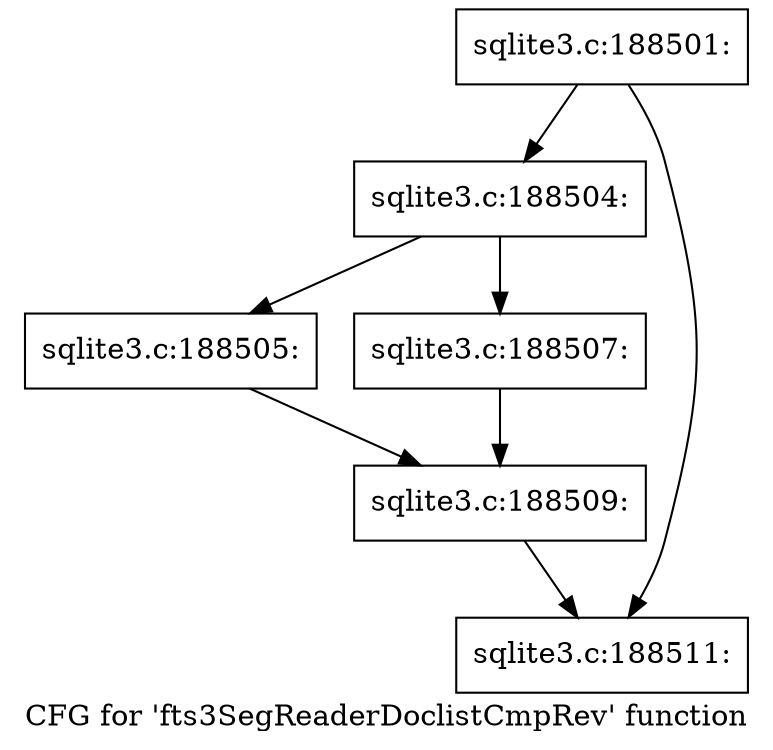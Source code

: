 digraph "CFG for 'fts3SegReaderDoclistCmpRev' function" {
	label="CFG for 'fts3SegReaderDoclistCmpRev' function";

	Node0x55c0fabd1400 [shape=record,label="{sqlite3.c:188501:}"];
	Node0x55c0fabd1400 -> Node0x55c0fabf5010;
	Node0x55c0fabd1400 -> Node0x55c0fabf5060;
	Node0x55c0fabf5010 [shape=record,label="{sqlite3.c:188504:}"];
	Node0x55c0fabf5010 -> Node0x55c0fabf5470;
	Node0x55c0fabf5010 -> Node0x55c0fabf5510;
	Node0x55c0fabf5470 [shape=record,label="{sqlite3.c:188505:}"];
	Node0x55c0fabf5470 -> Node0x55c0fabf54c0;
	Node0x55c0fabf5510 [shape=record,label="{sqlite3.c:188507:}"];
	Node0x55c0fabf5510 -> Node0x55c0fabf54c0;
	Node0x55c0fabf54c0 [shape=record,label="{sqlite3.c:188509:}"];
	Node0x55c0fabf54c0 -> Node0x55c0fabf5060;
	Node0x55c0fabf5060 [shape=record,label="{sqlite3.c:188511:}"];
}
